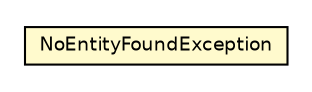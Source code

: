 #!/usr/local/bin/dot
#
# Class diagram 
# Generated by UMLGraph version R5_6-24-gf6e263 (http://www.umlgraph.org/)
#

digraph G {
	edge [fontname="Helvetica",fontsize=10,labelfontname="Helvetica",labelfontsize=10];
	node [fontname="Helvetica",fontsize=10,shape=plaintext];
	nodesep=0.25;
	ranksep=0.5;
	// net.ljcomputing.core.exception.NoEntityFoundException
	c2205 [label=<<table title="net.ljcomputing.core.exception.NoEntityFoundException" border="0" cellborder="1" cellspacing="0" cellpadding="2" port="p" bgcolor="lemonChiffon" href="./NoEntityFoundException.html">
		<tr><td><table border="0" cellspacing="0" cellpadding="1">
<tr><td align="center" balign="center"> NoEntityFoundException </td></tr>
		</table></td></tr>
		</table>>, URL="./NoEntityFoundException.html", fontname="Helvetica", fontcolor="black", fontsize=9.0];
}


